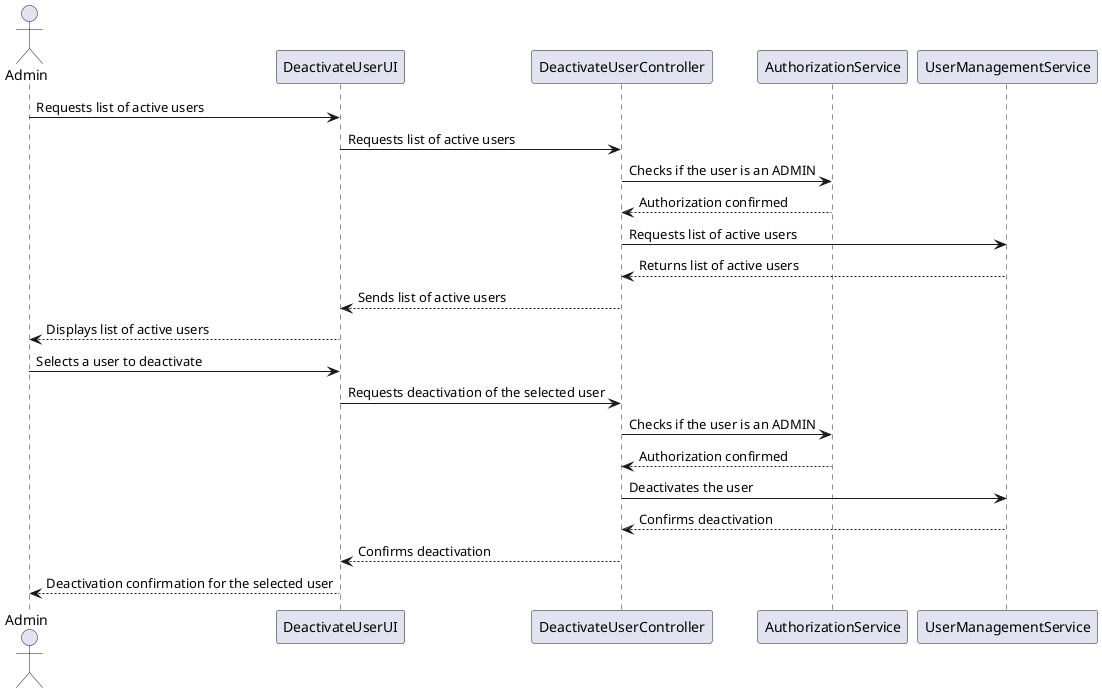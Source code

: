 @startuml
actor Admin
participant "DeactivateUserUI" as UI
participant "DeactivateUserController" as DC
participant "AuthorizationService" as Authz
participant "UserManagementService" as UserSvc

Admin -> UI: Requests list of active users
UI -> DC: Requests list of active users
DC -> Authz: Checks if the user is an ADMIN
Authz --> DC: Authorization confirmed
DC -> UserSvc: Requests list of active users
UserSvc --> DC: Returns list of active users
DC --> UI: Sends list of active users
UI --> Admin: Displays list of active users

Admin -> UI: Selects a user to deactivate
UI -> DC: Requests deactivation of the selected user
DC -> Authz: Checks if the user is an ADMIN
Authz --> DC: Authorization confirmed
DC -> UserSvc: Deactivates the user
UserSvc --> DC: Confirms deactivation
DC --> UI: Confirms deactivation
UI --> Admin: Deactivation confirmation for the selected user
@enduml
